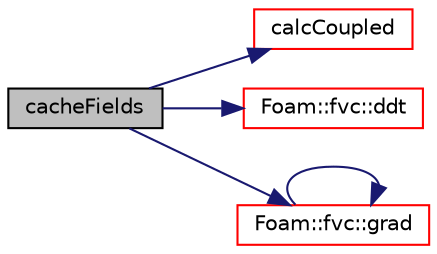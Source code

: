 digraph "cacheFields"
{
  bgcolor="transparent";
  edge [fontname="Helvetica",fontsize="10",labelfontname="Helvetica",labelfontsize="10"];
  node [fontname="Helvetica",fontsize="10",shape=record];
  rankdir="LR";
  Node368 [label="cacheFields",height=0.2,width=0.4,color="black", fillcolor="grey75", style="filled", fontcolor="black"];
  Node368 -> Node369 [color="midnightblue",fontsize="10",style="solid",fontname="Helvetica"];
  Node369 [label="calcCoupled",height=0.2,width=0.4,color="red",URL="$a25289.html#afaf626ee39da50a44d12588b5cb987d9",tooltip="Calculate the non-coupled force. "];
  Node368 -> Node373 [color="midnightblue",fontsize="10",style="solid",fontname="Helvetica"];
  Node373 [label="Foam::fvc::ddt",height=0.2,width=0.4,color="red",URL="$a21861.html#a5dc871206ab86042756c8ccfdc5797ad"];
  Node368 -> Node670 [color="midnightblue",fontsize="10",style="solid",fontname="Helvetica"];
  Node670 [label="Foam::fvc::grad",height=0.2,width=0.4,color="red",URL="$a21861.html#a7c00ec90ecc15ed3005255e42c52827a"];
  Node670 -> Node670 [color="midnightblue",fontsize="10",style="solid",fontname="Helvetica"];
}
